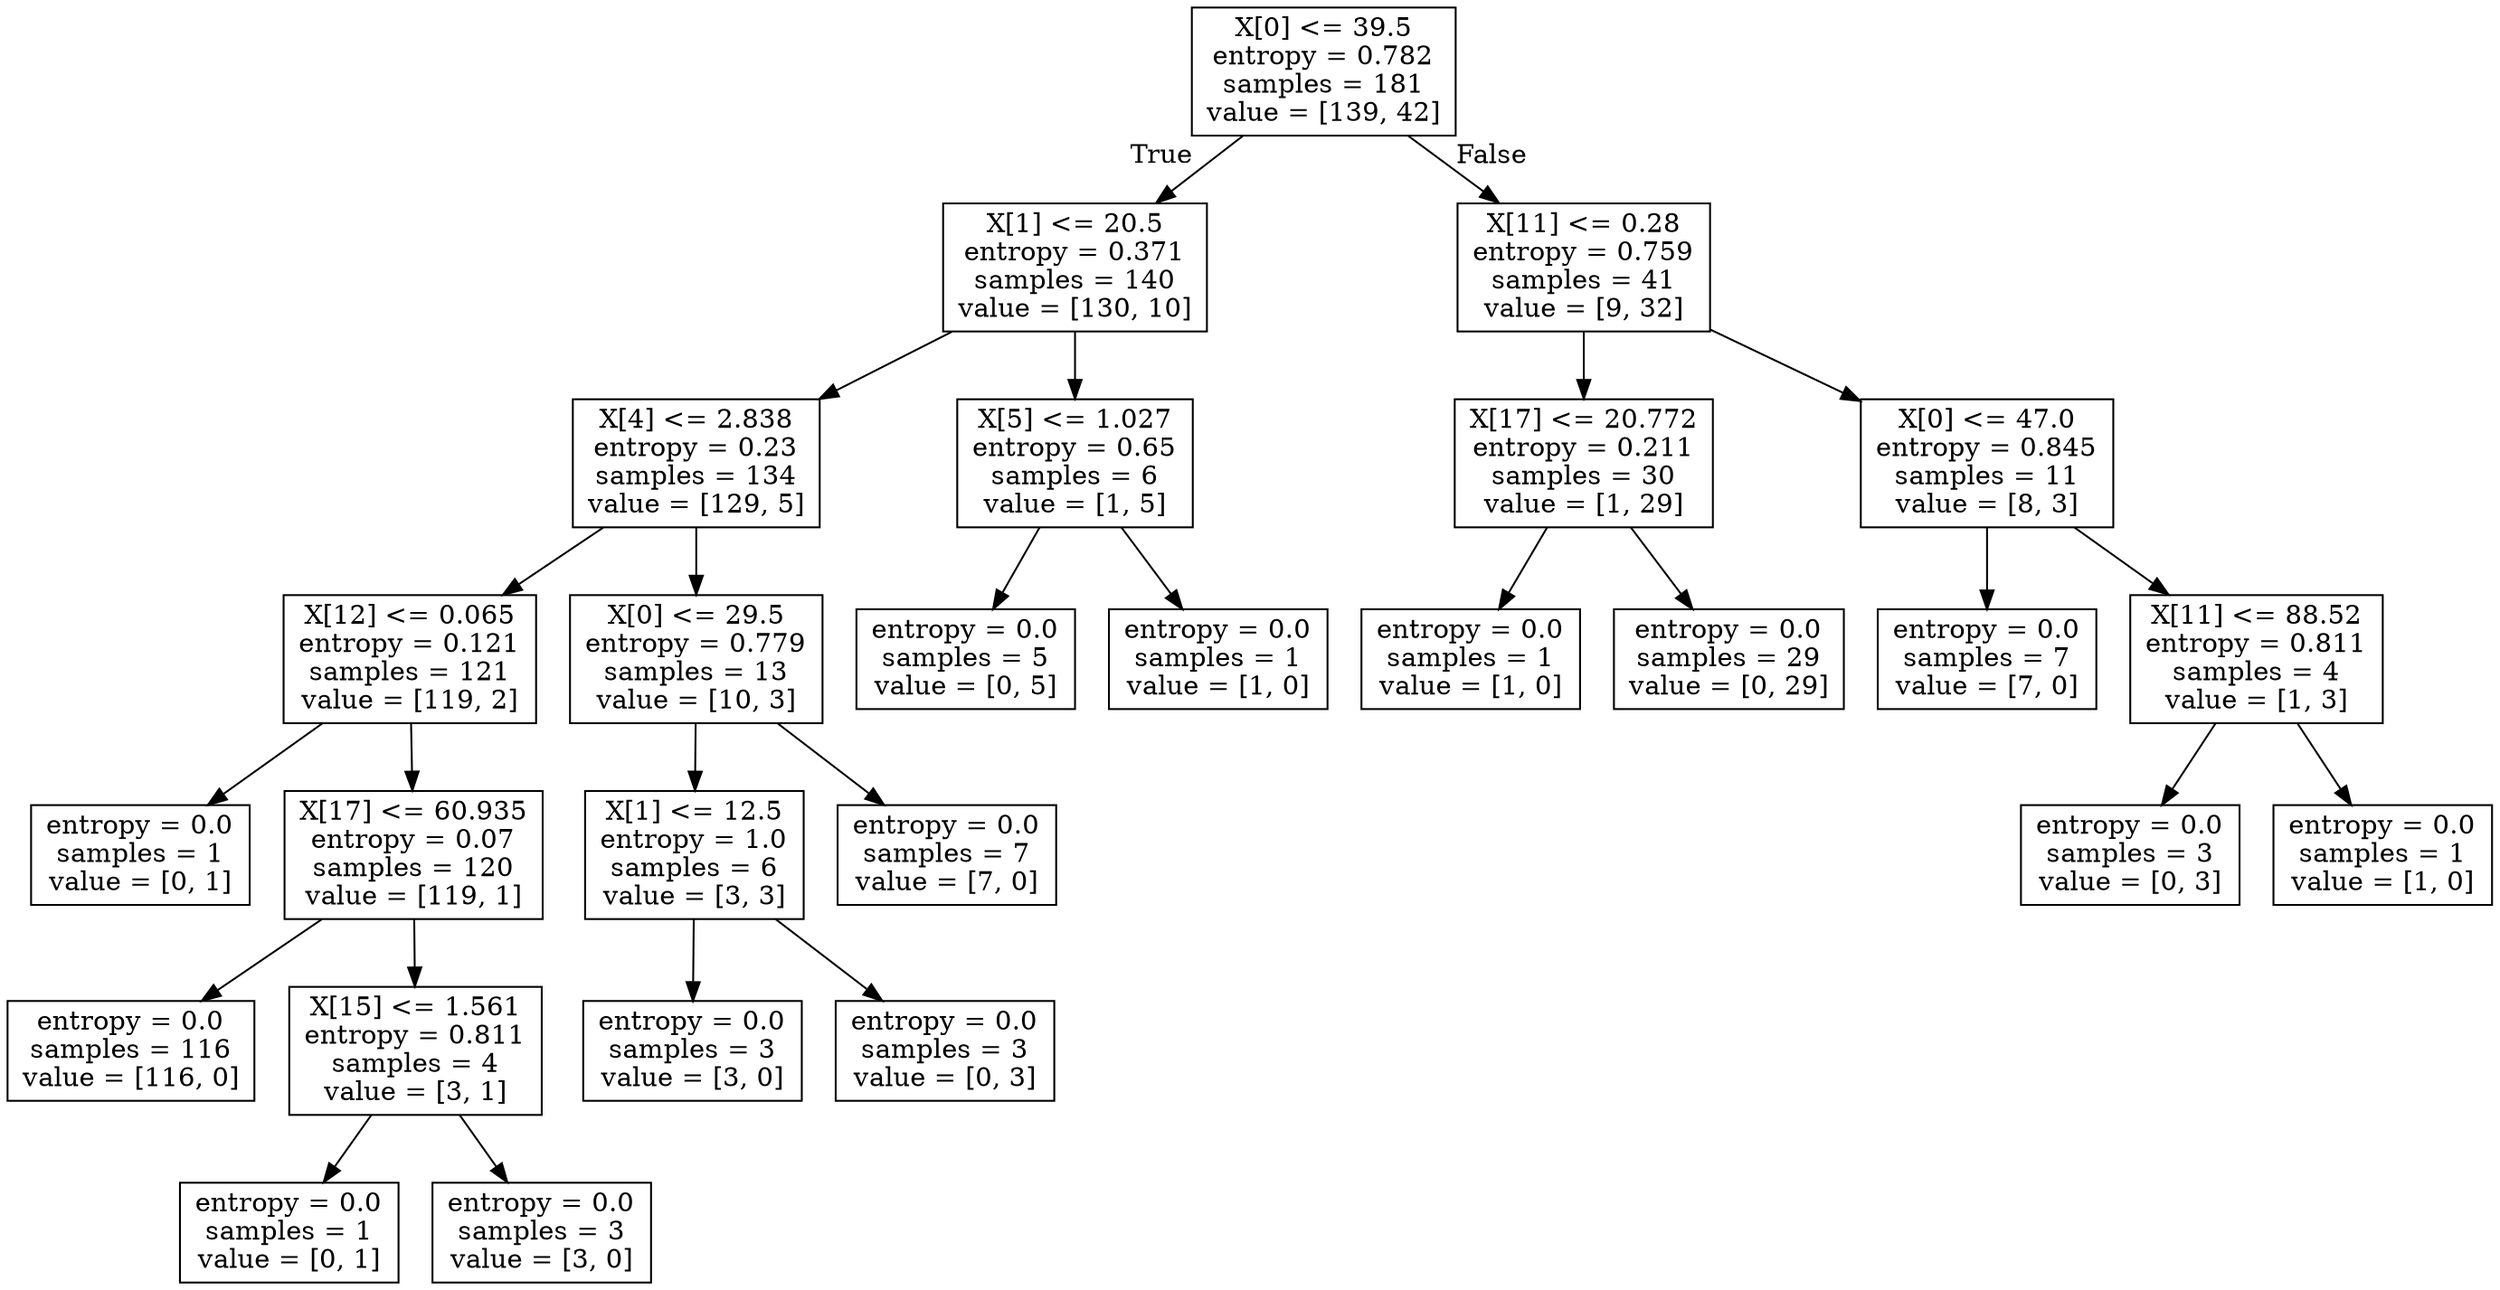 digraph Tree {
node [shape=box] ;
0 [label="X[0] <= 39.5\nentropy = 0.782\nsamples = 181\nvalue = [139, 42]"] ;
1 [label="X[1] <= 20.5\nentropy = 0.371\nsamples = 140\nvalue = [130, 10]"] ;
0 -> 1 [labeldistance=2.5, labelangle=45, headlabel="True"] ;
2 [label="X[4] <= 2.838\nentropy = 0.23\nsamples = 134\nvalue = [129, 5]"] ;
1 -> 2 ;
3 [label="X[12] <= 0.065\nentropy = 0.121\nsamples = 121\nvalue = [119, 2]"] ;
2 -> 3 ;
4 [label="entropy = 0.0\nsamples = 1\nvalue = [0, 1]"] ;
3 -> 4 ;
5 [label="X[17] <= 60.935\nentropy = 0.07\nsamples = 120\nvalue = [119, 1]"] ;
3 -> 5 ;
6 [label="entropy = 0.0\nsamples = 116\nvalue = [116, 0]"] ;
5 -> 6 ;
7 [label="X[15] <= 1.561\nentropy = 0.811\nsamples = 4\nvalue = [3, 1]"] ;
5 -> 7 ;
8 [label="entropy = 0.0\nsamples = 1\nvalue = [0, 1]"] ;
7 -> 8 ;
9 [label="entropy = 0.0\nsamples = 3\nvalue = [3, 0]"] ;
7 -> 9 ;
10 [label="X[0] <= 29.5\nentropy = 0.779\nsamples = 13\nvalue = [10, 3]"] ;
2 -> 10 ;
11 [label="X[1] <= 12.5\nentropy = 1.0\nsamples = 6\nvalue = [3, 3]"] ;
10 -> 11 ;
12 [label="entropy = 0.0\nsamples = 3\nvalue = [3, 0]"] ;
11 -> 12 ;
13 [label="entropy = 0.0\nsamples = 3\nvalue = [0, 3]"] ;
11 -> 13 ;
14 [label="entropy = 0.0\nsamples = 7\nvalue = [7, 0]"] ;
10 -> 14 ;
15 [label="X[5] <= 1.027\nentropy = 0.65\nsamples = 6\nvalue = [1, 5]"] ;
1 -> 15 ;
16 [label="entropy = 0.0\nsamples = 5\nvalue = [0, 5]"] ;
15 -> 16 ;
17 [label="entropy = 0.0\nsamples = 1\nvalue = [1, 0]"] ;
15 -> 17 ;
18 [label="X[11] <= 0.28\nentropy = 0.759\nsamples = 41\nvalue = [9, 32]"] ;
0 -> 18 [labeldistance=2.5, labelangle=-45, headlabel="False"] ;
19 [label="X[17] <= 20.772\nentropy = 0.211\nsamples = 30\nvalue = [1, 29]"] ;
18 -> 19 ;
20 [label="entropy = 0.0\nsamples = 1\nvalue = [1, 0]"] ;
19 -> 20 ;
21 [label="entropy = 0.0\nsamples = 29\nvalue = [0, 29]"] ;
19 -> 21 ;
22 [label="X[0] <= 47.0\nentropy = 0.845\nsamples = 11\nvalue = [8, 3]"] ;
18 -> 22 ;
23 [label="entropy = 0.0\nsamples = 7\nvalue = [7, 0]"] ;
22 -> 23 ;
24 [label="X[11] <= 88.52\nentropy = 0.811\nsamples = 4\nvalue = [1, 3]"] ;
22 -> 24 ;
25 [label="entropy = 0.0\nsamples = 3\nvalue = [0, 3]"] ;
24 -> 25 ;
26 [label="entropy = 0.0\nsamples = 1\nvalue = [1, 0]"] ;
24 -> 26 ;
}